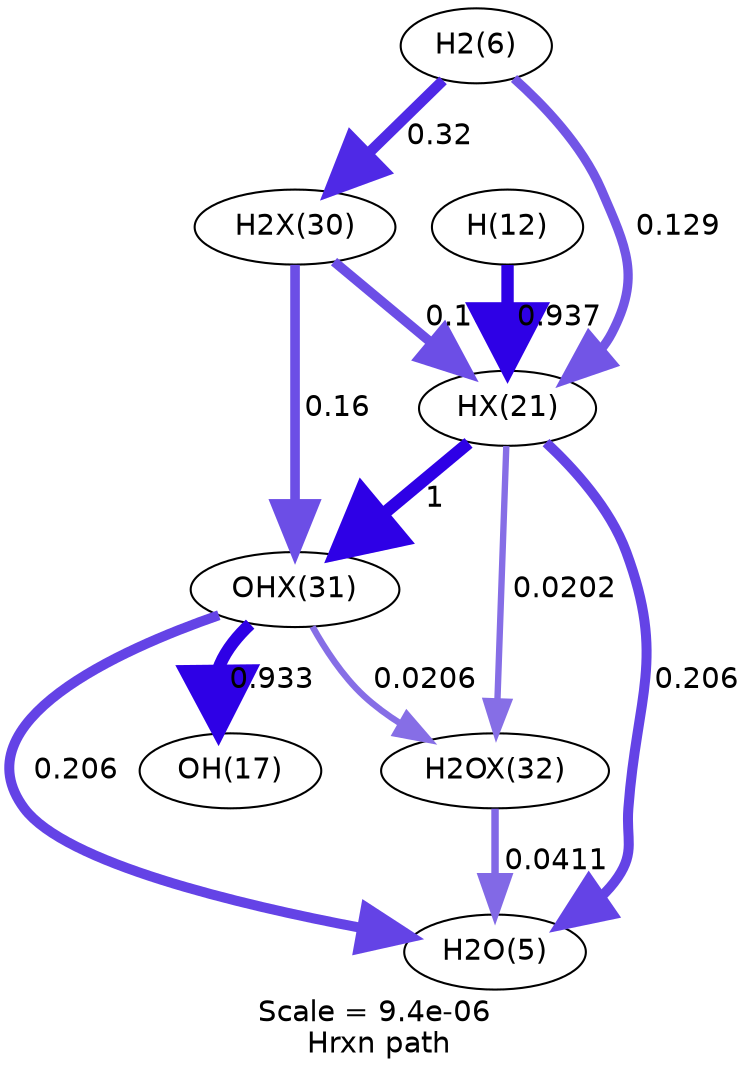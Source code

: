 digraph reaction_paths {
center=1;
s27 -> s1[fontname="Helvetica", penwidth=4.45, arrowsize=2.23, color="0.7, 0.629, 0.9"
, label=" 0.129"];
s27 -> s10[fontname="Helvetica", penwidth=5.14, arrowsize=2.57, color="0.7, 0.82, 0.9"
, label=" 0.32"];
s33 -> s1[fontname="Helvetica", penwidth=5.95, arrowsize=2.98, color="0.7, 1.44, 0.9"
, label=" 0.937"];
s1 -> s11[fontname="Helvetica", penwidth=6, arrowsize=3, color="0.7, 1.5, 0.9"
, label=" 1"];
s1 -> s26[fontname="Helvetica", penwidth=4.81, arrowsize=2.4, color="0.7, 0.706, 0.9"
, label=" 0.206"];
s1 -> s12[fontname="Helvetica", penwidth=3.06, arrowsize=1.53, color="0.7, 0.52, 0.9"
, label=" 0.0202"];
s10 -> s1[fontname="Helvetica", penwidth=4.62, arrowsize=2.31, color="0.7, 0.66, 0.9"
, label=" 0.16"];
s11 -> s38[fontname="Helvetica", penwidth=5.95, arrowsize=2.97, color="0.7, 1.43, 0.9"
, label=" 0.933"];
s11 -> s26[fontname="Helvetica", penwidth=4.81, arrowsize=2.4, color="0.7, 0.706, 0.9"
, label=" 0.206"];
s11 -> s12[fontname="Helvetica", penwidth=3.07, arrowsize=1.53, color="0.7, 0.521, 0.9"
, label=" 0.0206"];
s10 -> s11[fontname="Helvetica", penwidth=4.62, arrowsize=2.31, color="0.7, 0.66, 0.9"
, label=" 0.16"];
s12 -> s26[fontname="Helvetica", penwidth=3.59, arrowsize=1.8, color="0.7, 0.541, 0.9"
, label=" 0.0411"];
s1 [ fontname="Helvetica", label="HX(21)"];
s10 [ fontname="Helvetica", label="H2X(30)"];
s11 [ fontname="Helvetica", label="OHX(31)"];
s12 [ fontname="Helvetica", label="H2OX(32)"];
s26 [ fontname="Helvetica", label="H2O(5)"];
s27 [ fontname="Helvetica", label="H2(6)"];
s33 [ fontname="Helvetica", label="H(12)"];
s38 [ fontname="Helvetica", label="OH(17)"];
 label = "Scale = 9.4e-06\l Hrxn path";
 fontname = "Helvetica";
}
